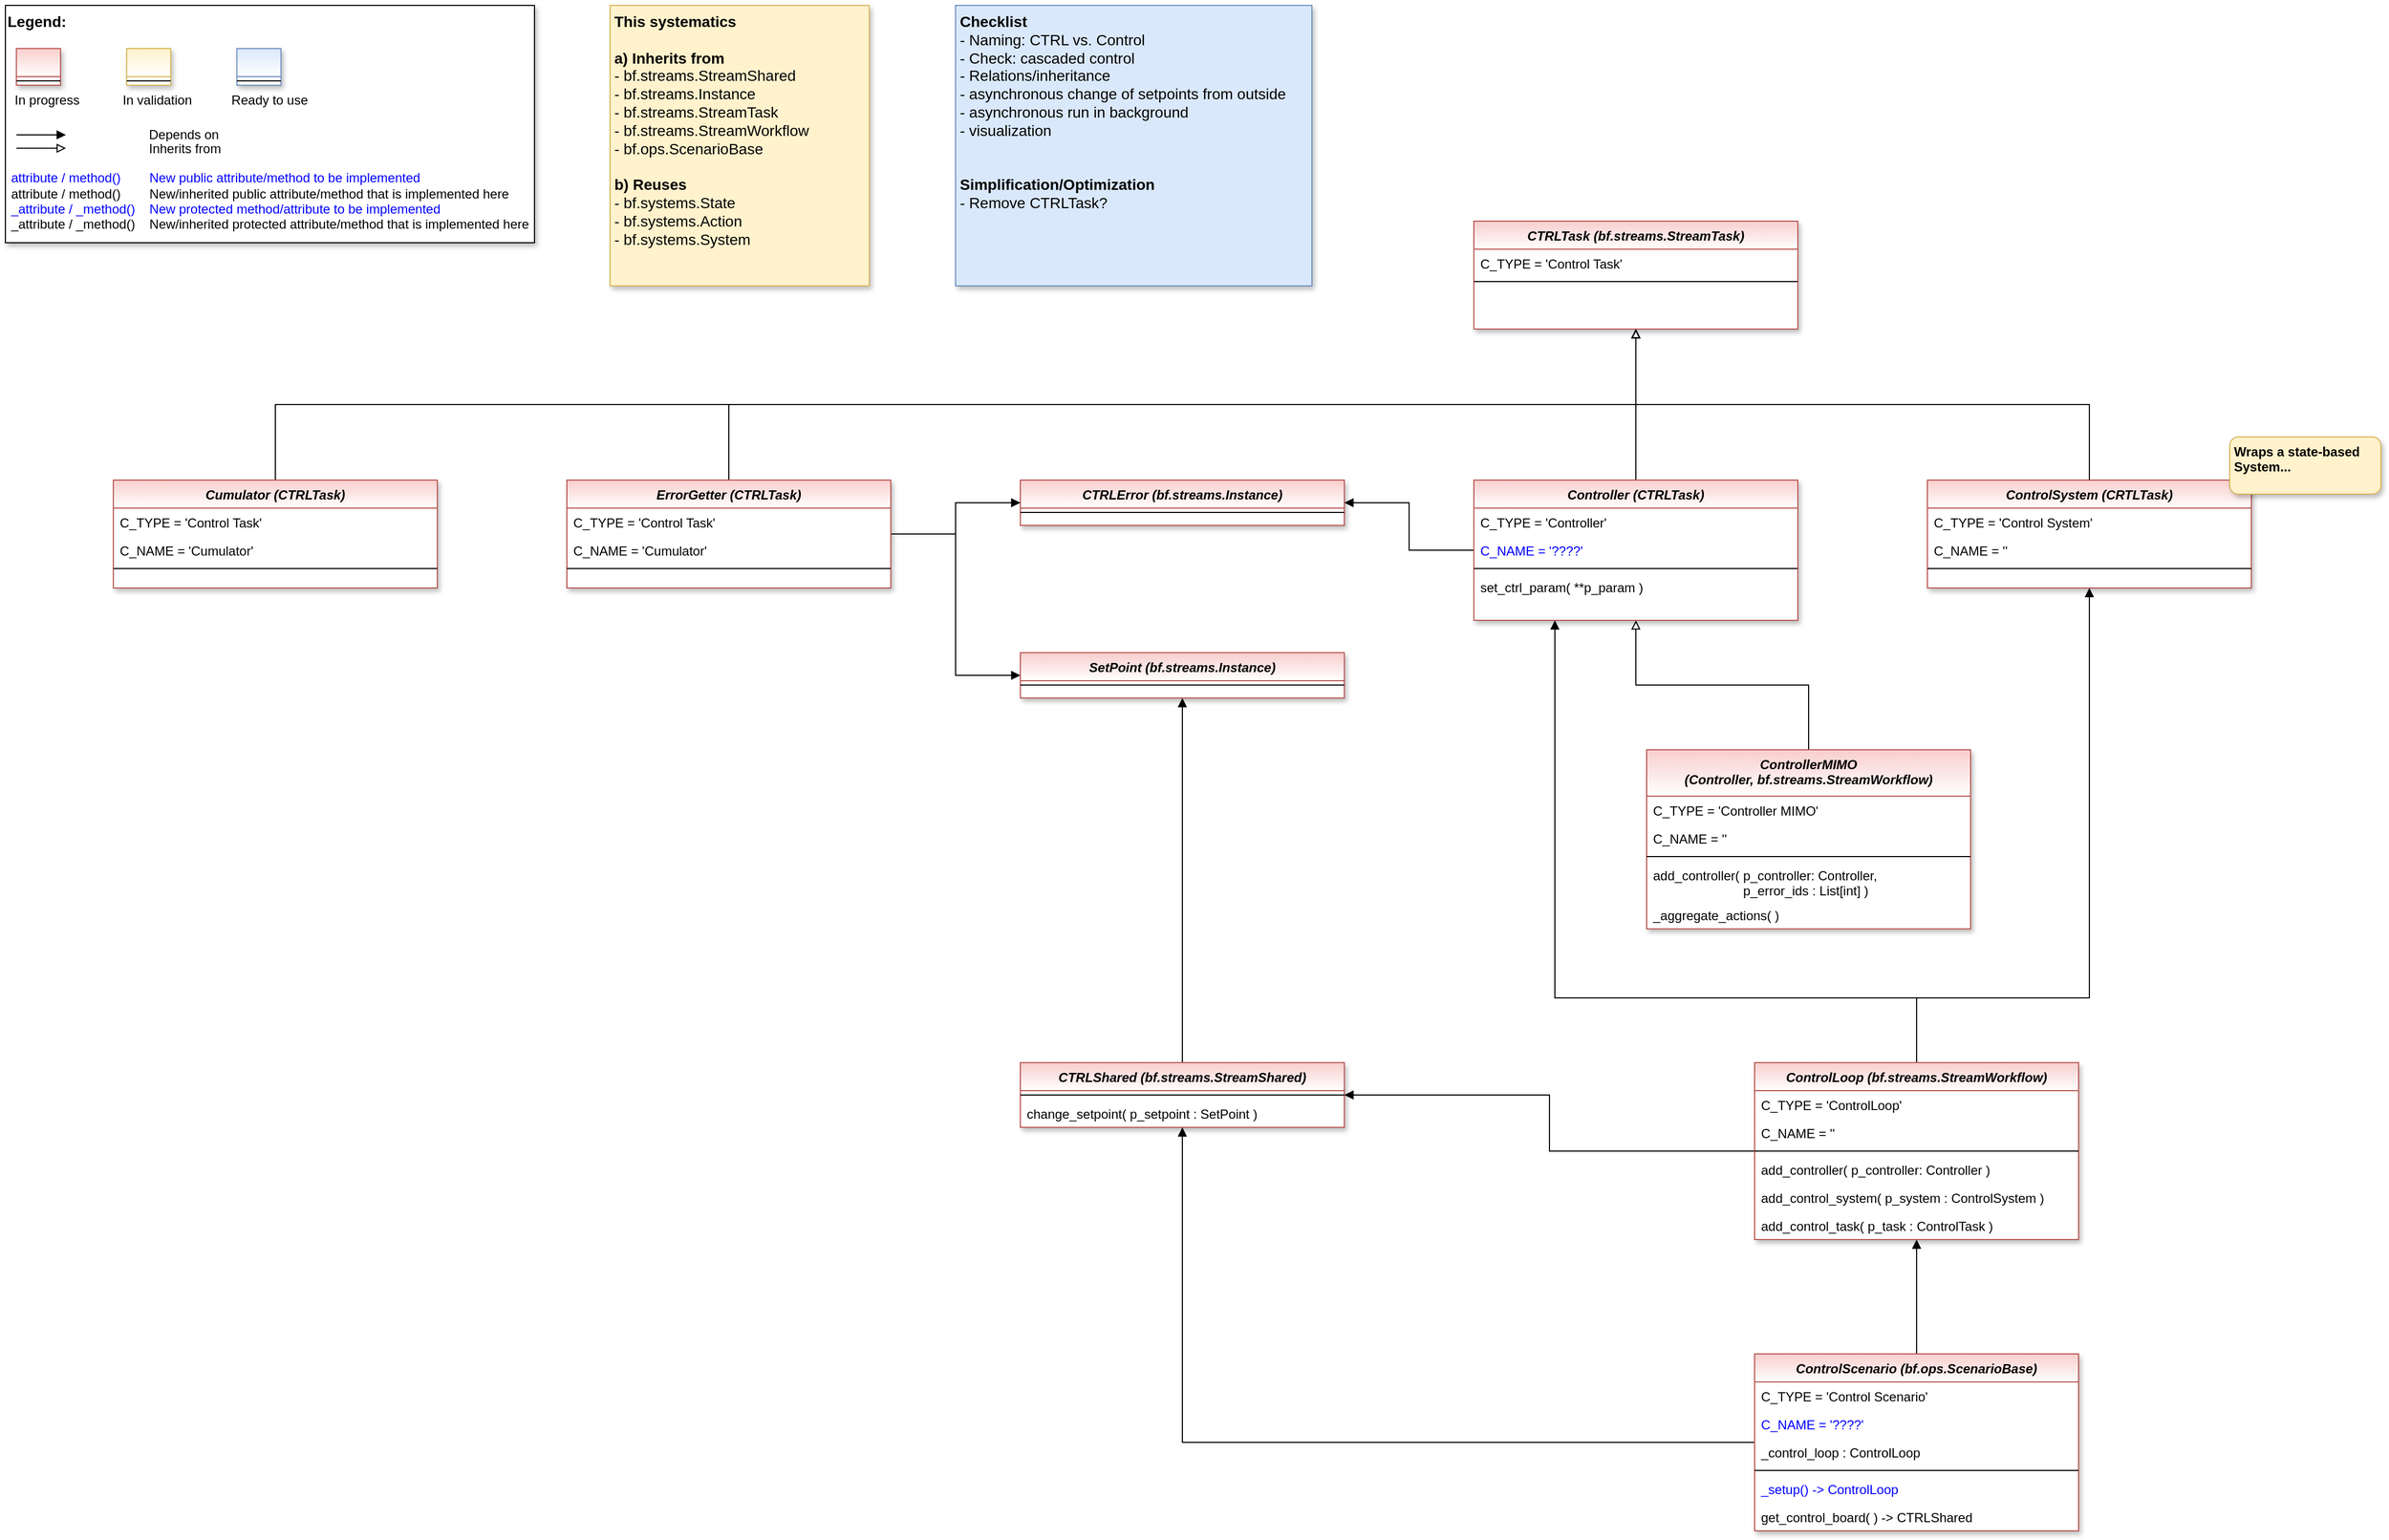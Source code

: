 <mxfile version="20.7.4" type="device"><diagram id="C5RBs43oDa-KdzZeNtuy" name="Page-1"><mxGraphModel dx="2894" dy="1236" grid="1" gridSize="10" guides="1" tooltips="1" connect="1" arrows="1" fold="1" page="1" pageScale="1" pageWidth="2336" pageHeight="1654" math="0" shadow="0"><root><mxCell id="WIyWlLk6GJQsqaUBKTNV-0"/><mxCell id="WIyWlLk6GJQsqaUBKTNV-1" parent="WIyWlLk6GJQsqaUBKTNV-0"/><mxCell id="fcJVb3HREh7NScvAmxeq-0" value="" style="group" parent="WIyWlLk6GJQsqaUBKTNV-1" vertex="1" connectable="0"><mxGeometry x="40" y="40" width="490" height="292" as="geometry"/></mxCell><mxCell id="fcJVb3HREh7NScvAmxeq-1" value="&lt;font color=&quot;#000000&quot; size=&quot;1&quot;&gt;&lt;b style=&quot;font-size: 14px&quot;&gt;Legend:&lt;br&gt;&lt;/b&gt;&lt;/font&gt;&lt;br&gt;&lt;br&gt;&lt;br&gt;&lt;font color=&quot;#0000ff&quot; style=&quot;font-size: 6px&quot;&gt;&lt;br&gt;&lt;/font&gt;&lt;span style=&quot;color: rgb(0 , 0 , 0)&quot;&gt;&lt;font style=&quot;font-size: 4px&quot;&gt;&amp;nbsp; &amp;nbsp;&lt;/font&gt;&amp;nbsp;In progress&amp;nbsp; &amp;nbsp; &amp;nbsp; &amp;nbsp; &amp;nbsp; &amp;nbsp; In validation&amp;nbsp; &amp;nbsp; &amp;nbsp; &amp;nbsp; &amp;nbsp; &amp;nbsp;Ready to use&lt;/span&gt;&lt;font color=&quot;#000000&quot;&gt;&amp;nbsp;&lt;br&gt;&lt;/font&gt;&lt;font color=&quot;#0000ff&quot;&gt;&lt;br&gt;&lt;br&gt;&lt;br&gt;&lt;br&gt;&amp;nbsp;attribute / method()&amp;nbsp; &amp;nbsp; &amp;nbsp; &amp;nbsp; New public attribute/method to be implemented&lt;/font&gt;&lt;br&gt;&lt;font color=&quot;#000000&quot;&gt;&amp;nbsp;&lt;/font&gt;&lt;font color=&quot;#000000&quot;&gt;attribute / method()&lt;span&gt; &lt;/span&gt;&amp;nbsp; &amp;nbsp; &amp;nbsp; &amp;nbsp;New/inherited public attribute/method that is implemented here&lt;br&gt;&lt;/font&gt;&lt;font color=&quot;#0000ff&quot;&gt;&amp;nbsp;_attribute /&amp;nbsp;&lt;/font&gt;&lt;font color=&quot;#0000ff&quot;&gt;_method()&amp;nbsp; &amp;nbsp; New protected method/attribute to be implemented&lt;/font&gt;&lt;br&gt;&lt;font color=&quot;#000000&quot;&gt;&amp;nbsp;_attribute / _method()&amp;nbsp; &amp;nbsp; New/inherited protected attribute/method that is implemented here&lt;br&gt;&lt;/font&gt;&lt;font color=&quot;#000000&quot;&gt;&lt;br&gt;&lt;br&gt;&lt;br&gt;&lt;br&gt;&lt;br&gt;&lt;/font&gt;" style="text;html=1;align=left;verticalAlign=top;whiteSpace=wrap;rounded=0;fontColor=#006600;strokeColor=#000000;shadow=1;fillColor=#ffffff;" parent="fcJVb3HREh7NScvAmxeq-0" vertex="1"><mxGeometry width="490.0" height="220" as="geometry"/></mxCell><mxCell id="fcJVb3HREh7NScvAmxeq-2" value="Depends on" style="endArrow=block;html=1;labelPosition=right;verticalLabelPosition=middle;align=left;verticalAlign=middle;endFill=1;fontSize=12;" parent="fcJVb3HREh7NScvAmxeq-0" edge="1"><mxGeometry x="-1623.125" y="-2180" width="51.042" height="50" as="geometry"><mxPoint x="10.208" y="120.003" as="sourcePoint"/><mxPoint x="55.991" y="120.003" as="targetPoint"/><mxPoint x="98" as="offset"/><Array as="points"><mxPoint x="30.625" y="120"/></Array></mxGeometry></mxCell><mxCell id="fcJVb3HREh7NScvAmxeq-3" value="Inherits from" style="endArrow=block;html=1;labelPosition=right;verticalLabelPosition=middle;align=left;verticalAlign=middle;endFill=0;fontSize=12;" parent="fcJVb3HREh7NScvAmxeq-0" edge="1"><mxGeometry x="-1623.125" y="-2180" width="51.042" height="50" as="geometry"><mxPoint x="10.208" y="132.385" as="sourcePoint"/><mxPoint x="55.991" y="132.385" as="targetPoint"/><mxPoint x="98" y="1" as="offset"/></mxGeometry></mxCell><mxCell id="fcJVb3HREh7NScvAmxeq-4" value="" style="swimlane;fontStyle=3;align=center;verticalAlign=top;childLayout=stackLayout;horizontal=1;startSize=26;horizontalStack=0;resizeParent=1;resizeLast=0;collapsible=1;marginBottom=0;rounded=0;shadow=1;strokeWidth=1;fillColor=#f8cecc;strokeColor=#b85450;gradientColor=#ffffff;swimlaneFillColor=#ffffff;" parent="fcJVb3HREh7NScvAmxeq-0" vertex="1"><mxGeometry x="10.208" y="40" width="40.833" height="34" as="geometry"><mxRectangle x="230" y="140" width="160" height="26" as="alternateBounds"/></mxGeometry></mxCell><mxCell id="fcJVb3HREh7NScvAmxeq-5" value="" style="line;html=1;strokeWidth=1;align=left;verticalAlign=middle;spacingTop=-1;spacingLeft=3;spacingRight=3;rotatable=0;labelPosition=right;points=[];portConstraint=eastwest;" parent="fcJVb3HREh7NScvAmxeq-4" vertex="1"><mxGeometry y="26" width="40.833" height="8" as="geometry"/></mxCell><mxCell id="fcJVb3HREh7NScvAmxeq-6" value="" style="swimlane;fontStyle=3;align=center;verticalAlign=top;childLayout=stackLayout;horizontal=1;startSize=26;horizontalStack=0;resizeParent=1;resizeLast=0;collapsible=1;marginBottom=0;rounded=0;shadow=1;strokeWidth=1;fillColor=#fff2cc;strokeColor=#d6b656;gradientColor=#ffffff;swimlaneFillColor=#ffffff;" parent="fcJVb3HREh7NScvAmxeq-0" vertex="1"><mxGeometry x="112.292" y="40" width="40.833" height="34" as="geometry"><mxRectangle x="230" y="140" width="160" height="26" as="alternateBounds"/></mxGeometry></mxCell><mxCell id="fcJVb3HREh7NScvAmxeq-7" value="" style="line;html=1;strokeWidth=1;align=left;verticalAlign=middle;spacingTop=-1;spacingLeft=3;spacingRight=3;rotatable=0;labelPosition=right;points=[];portConstraint=eastwest;" parent="fcJVb3HREh7NScvAmxeq-6" vertex="1"><mxGeometry y="26" width="40.833" height="8" as="geometry"/></mxCell><mxCell id="fcJVb3HREh7NScvAmxeq-8" value="" style="swimlane;fontStyle=3;align=center;verticalAlign=top;childLayout=stackLayout;horizontal=1;startSize=26;horizontalStack=0;resizeParent=1;resizeLast=0;collapsible=1;marginBottom=0;rounded=0;shadow=1;strokeWidth=1;fillColor=#dae8fc;strokeColor=#6c8ebf;gradientColor=#ffffff;swimlaneFillColor=#ffffff;" parent="fcJVb3HREh7NScvAmxeq-0" vertex="1"><mxGeometry x="214.375" y="40" width="40.833" height="34" as="geometry"><mxRectangle x="230" y="140" width="160" height="26" as="alternateBounds"/></mxGeometry></mxCell><mxCell id="fcJVb3HREh7NScvAmxeq-9" value="" style="line;html=1;strokeWidth=1;align=left;verticalAlign=middle;spacingTop=-1;spacingLeft=3;spacingRight=3;rotatable=0;labelPosition=right;points=[];portConstraint=eastwest;" parent="fcJVb3HREh7NScvAmxeq-8" vertex="1"><mxGeometry y="26" width="40.833" height="8" as="geometry"/></mxCell><mxCell id="fdyP1tWBDfPf_pqGQ-dC-86" value="CTRLError (bf.streams.Instance)" style="swimlane;fontStyle=3;align=center;verticalAlign=top;childLayout=stackLayout;horizontal=1;startSize=26;horizontalStack=0;resizeParent=1;resizeLast=0;collapsible=1;marginBottom=0;rounded=0;shadow=1;strokeWidth=1;fillColor=#f8cecc;strokeColor=#b85450;swimlaneFillColor=#ffffff;gradientColor=#FFFFFF;" parent="WIyWlLk6GJQsqaUBKTNV-1" vertex="1"><mxGeometry x="980" y="480" width="300" height="42" as="geometry"><mxRectangle x="230" y="140" width="160" height="26" as="alternateBounds"/></mxGeometry></mxCell><mxCell id="fdyP1tWBDfPf_pqGQ-dC-89" value="" style="line;html=1;strokeWidth=1;align=left;verticalAlign=middle;spacingTop=-1;spacingLeft=3;spacingRight=3;rotatable=0;labelPosition=right;points=[];portConstraint=eastwest;" parent="fdyP1tWBDfPf_pqGQ-dC-86" vertex="1"><mxGeometry y="26" width="300" height="8" as="geometry"/></mxCell><mxCell id="BeWae3hQQ1d45eF7kmdL-59" style="edgeStyle=orthogonalEdgeStyle;rounded=0;orthogonalLoop=1;jettySize=auto;html=1;fontSize=14;fontColor=#0000FF;endArrow=block;endFill=1;" parent="WIyWlLk6GJQsqaUBKTNV-1" source="gUQ-q-52XsLSWtc9X4ot-0" target="BeWae3hQQ1d45eF7kmdL-57" edge="1"><mxGeometry relative="1" as="geometry"/></mxCell><mxCell id="gUQ-q-52XsLSWtc9X4ot-0" value="CTRLShared (bf.streams.StreamShared)" style="swimlane;fontStyle=3;align=center;verticalAlign=top;childLayout=stackLayout;horizontal=1;startSize=26;horizontalStack=0;resizeParent=1;resizeLast=0;collapsible=1;marginBottom=0;rounded=0;shadow=1;strokeWidth=1;fillColor=#f8cecc;strokeColor=#b85450;swimlaneFillColor=#ffffff;gradientColor=#FFFFFF;" parent="WIyWlLk6GJQsqaUBKTNV-1" vertex="1"><mxGeometry x="980" y="1020" width="300" height="60" as="geometry"><mxRectangle x="230" y="140" width="160" height="26" as="alternateBounds"/></mxGeometry></mxCell><mxCell id="gUQ-q-52XsLSWtc9X4ot-1" value="" style="line;html=1;strokeWidth=1;align=left;verticalAlign=middle;spacingTop=-1;spacingLeft=3;spacingRight=3;rotatable=0;labelPosition=right;points=[];portConstraint=eastwest;" parent="gUQ-q-52XsLSWtc9X4ot-0" vertex="1"><mxGeometry y="26" width="300" height="8" as="geometry"/></mxCell><mxCell id="BeWae3hQQ1d45eF7kmdL-56" value="change_setpoint( p_setpoint : SetPoint )" style="text;align=left;verticalAlign=top;spacingLeft=4;spacingRight=4;overflow=hidden;rotatable=0;points=[[0,0.5],[1,0.5]];portConstraint=eastwest;fontColor=default;" parent="gUQ-q-52XsLSWtc9X4ot-0" vertex="1"><mxGeometry y="34" width="300" height="26" as="geometry"/></mxCell><mxCell id="BeWae3hQQ1d45eF7kmdL-17" style="edgeStyle=orthogonalEdgeStyle;rounded=0;orthogonalLoop=1;jettySize=auto;html=1;endArrow=block;endFill=1;" parent="WIyWlLk6GJQsqaUBKTNV-1" source="BeWae3hQQ1d45eF7kmdL-41" target="fdyP1tWBDfPf_pqGQ-dC-86" edge="1"><mxGeometry relative="1" as="geometry"/></mxCell><mxCell id="BeWae3hQQ1d45eF7kmdL-62" style="edgeStyle=orthogonalEdgeStyle;rounded=0;orthogonalLoop=1;jettySize=auto;html=1;fontSize=14;fontColor=#0000FF;endArrow=block;endFill=0;exitX=0.5;exitY=0;exitDx=0;exitDy=0;" parent="WIyWlLk6GJQsqaUBKTNV-1" source="BeWae3hQQ1d45eF7kmdL-7" target="BeWae3hQQ1d45eF7kmdL-41" edge="1"><mxGeometry relative="1" as="geometry"><Array as="points"><mxPoint x="1710" y="670"/><mxPoint x="1550" y="670"/></Array></mxGeometry></mxCell><mxCell id="BeWae3hQQ1d45eF7kmdL-7" value="ControllerMIMO &#10;(Controller, bf.streams.StreamWorkflow)" style="swimlane;fontStyle=3;align=center;verticalAlign=top;childLayout=stackLayout;horizontal=1;startSize=43;horizontalStack=0;resizeParent=1;resizeLast=0;collapsible=1;marginBottom=0;rounded=0;shadow=1;strokeWidth=1;fillColor=#f8cecc;strokeColor=#b85450;swimlaneFillColor=#ffffff;gradientColor=#FFFFFF;" parent="WIyWlLk6GJQsqaUBKTNV-1" vertex="1"><mxGeometry x="1560" y="730" width="300" height="166" as="geometry"><mxRectangle x="230" y="140" width="160" height="26" as="alternateBounds"/></mxGeometry></mxCell><mxCell id="BeWae3hQQ1d45eF7kmdL-16" value="C_TYPE = 'Controller MIMO'" style="text;align=left;verticalAlign=top;spacingLeft=4;spacingRight=4;overflow=hidden;rotatable=0;points=[[0,0.5],[1,0.5]];portConstraint=eastwest;fontColor=default;" parent="BeWae3hQQ1d45eF7kmdL-7" vertex="1"><mxGeometry y="43" width="300" height="26" as="geometry"/></mxCell><mxCell id="BeWae3hQQ1d45eF7kmdL-20" value="C_NAME = ''" style="text;align=left;verticalAlign=top;spacingLeft=4;spacingRight=4;overflow=hidden;rotatable=0;points=[[0,0.5],[1,0.5]];portConstraint=eastwest;fontColor=default;" parent="BeWae3hQQ1d45eF7kmdL-7" vertex="1"><mxGeometry y="69" width="300" height="26" as="geometry"/></mxCell><mxCell id="BeWae3hQQ1d45eF7kmdL-9" value="" style="line;html=1;strokeWidth=1;align=left;verticalAlign=middle;spacingTop=-1;spacingLeft=3;spacingRight=3;rotatable=0;labelPosition=right;points=[];portConstraint=eastwest;" parent="BeWae3hQQ1d45eF7kmdL-7" vertex="1"><mxGeometry y="95" width="300" height="8" as="geometry"/></mxCell><mxCell id="BeWae3hQQ1d45eF7kmdL-40" value="add_controller( p_controller: Controller, &#10;                         p_error_ids : List[int] )" style="text;align=left;verticalAlign=top;spacingLeft=4;spacingRight=4;overflow=hidden;rotatable=0;points=[[0,0.5],[1,0.5]];portConstraint=eastwest;fontColor=default;" parent="BeWae3hQQ1d45eF7kmdL-7" vertex="1"><mxGeometry y="103" width="300" height="37" as="geometry"/></mxCell><mxCell id="BeWae3hQQ1d45eF7kmdL-55" value="_aggregate_actions( )" style="text;align=left;verticalAlign=top;spacingLeft=4;spacingRight=4;overflow=hidden;rotatable=0;points=[[0,0.5],[1,0.5]];portConstraint=eastwest;fontColor=default;" parent="BeWae3hQQ1d45eF7kmdL-7" vertex="1"><mxGeometry y="140" width="300" height="26" as="geometry"/></mxCell><mxCell id="BeWae3hQQ1d45eF7kmdL-53" style="edgeStyle=orthogonalEdgeStyle;rounded=0;orthogonalLoop=1;jettySize=auto;html=1;fontSize=14;fontColor=#0000FF;endArrow=block;endFill=1;" parent="WIyWlLk6GJQsqaUBKTNV-1" source="BeWae3hQQ1d45eF7kmdL-25" target="BeWae3hQQ1d45eF7kmdL-46" edge="1"><mxGeometry relative="1" as="geometry"/></mxCell><mxCell id="BeWae3hQQ1d45eF7kmdL-85" style="edgeStyle=orthogonalEdgeStyle;rounded=0;orthogonalLoop=1;jettySize=auto;html=1;fontSize=14;fontColor=#0000FF;endArrow=block;endFill=1;" parent="WIyWlLk6GJQsqaUBKTNV-1" source="BeWae3hQQ1d45eF7kmdL-25" target="gUQ-q-52XsLSWtc9X4ot-0" edge="1"><mxGeometry relative="1" as="geometry"/></mxCell><mxCell id="BeWae3hQQ1d45eF7kmdL-25" value="ControlScenario (bf.ops.ScenarioBase)" style="swimlane;fontStyle=3;align=center;verticalAlign=top;childLayout=stackLayout;horizontal=1;startSize=26;horizontalStack=0;resizeParent=1;resizeLast=0;collapsible=1;marginBottom=0;rounded=0;shadow=1;strokeWidth=1;fillColor=#f8cecc;strokeColor=#b85450;swimlaneFillColor=#ffffff;gradientColor=#FFFFFF;" parent="WIyWlLk6GJQsqaUBKTNV-1" vertex="1"><mxGeometry x="1660" y="1290" width="300" height="164" as="geometry"><mxRectangle x="230" y="140" width="160" height="26" as="alternateBounds"/></mxGeometry></mxCell><mxCell id="BeWae3hQQ1d45eF7kmdL-26" value="C_TYPE = 'Control Scenario'" style="text;align=left;verticalAlign=top;spacingLeft=4;spacingRight=4;overflow=hidden;rotatable=0;points=[[0,0.5],[1,0.5]];portConstraint=eastwest;fontColor=default;" parent="BeWae3hQQ1d45eF7kmdL-25" vertex="1"><mxGeometry y="26" width="300" height="26" as="geometry"/></mxCell><mxCell id="BeWae3hQQ1d45eF7kmdL-29" value="C_NAME = '????'" style="text;align=left;verticalAlign=top;spacingLeft=4;spacingRight=4;overflow=hidden;rotatable=0;points=[[0,0.5],[1,0.5]];portConstraint=eastwest;fontColor=#0000FF;fillColor=none;" parent="BeWae3hQQ1d45eF7kmdL-25" vertex="1"><mxGeometry y="52" width="300" height="26" as="geometry"/></mxCell><mxCell id="BeWae3hQQ1d45eF7kmdL-73" value="_control_loop : ControlLoop" style="text;align=left;verticalAlign=top;spacingLeft=4;spacingRight=4;overflow=hidden;rotatable=0;points=[[0,0.5],[1,0.5]];portConstraint=eastwest;fontColor=default;" parent="BeWae3hQQ1d45eF7kmdL-25" vertex="1"><mxGeometry y="78" width="300" height="26" as="geometry"/></mxCell><mxCell id="BeWae3hQQ1d45eF7kmdL-28" value="" style="line;html=1;strokeWidth=1;align=left;verticalAlign=middle;spacingTop=-1;spacingLeft=3;spacingRight=3;rotatable=0;labelPosition=right;points=[];portConstraint=eastwest;" parent="BeWae3hQQ1d45eF7kmdL-25" vertex="1"><mxGeometry y="104" width="300" height="8" as="geometry"/></mxCell><mxCell id="BeWae3hQQ1d45eF7kmdL-72" value="_setup() -&gt; ControlLoop" style="text;align=left;verticalAlign=top;spacingLeft=4;spacingRight=4;overflow=hidden;rotatable=0;points=[[0,0.5],[1,0.5]];portConstraint=eastwest;fontColor=#0000FF;" parent="BeWae3hQQ1d45eF7kmdL-25" vertex="1"><mxGeometry y="112" width="300" height="26" as="geometry"/></mxCell><mxCell id="BeWae3hQQ1d45eF7kmdL-60" value="get_control_board( ) -&gt; CTRLShared" style="text;align=left;verticalAlign=top;spacingLeft=4;spacingRight=4;overflow=hidden;rotatable=0;points=[[0,0.5],[1,0.5]];portConstraint=eastwest;fontColor=default;" parent="BeWae3hQQ1d45eF7kmdL-25" vertex="1"><mxGeometry y="138" width="300" height="26" as="geometry"/></mxCell><mxCell id="BeWae3hQQ1d45eF7kmdL-30" value="" style="group" parent="WIyWlLk6GJQsqaUBKTNV-1" vertex="1" connectable="0"><mxGeometry x="1820" y="440" width="420" height="140" as="geometry"/></mxCell><mxCell id="BeWae3hQQ1d45eF7kmdL-21" value="ControlSystem (CRTLTask)" style="swimlane;fontStyle=3;align=center;verticalAlign=top;childLayout=stackLayout;horizontal=1;startSize=26;horizontalStack=0;resizeParent=1;resizeLast=0;collapsible=1;marginBottom=0;rounded=0;shadow=1;strokeWidth=1;fillColor=#f8cecc;strokeColor=#b85450;swimlaneFillColor=#ffffff;gradientColor=#FFFFFF;" parent="BeWae3hQQ1d45eF7kmdL-30" vertex="1"><mxGeometry y="40" width="300" height="100" as="geometry"><mxRectangle x="230" y="140" width="160" height="26" as="alternateBounds"/></mxGeometry></mxCell><mxCell id="BeWae3hQQ1d45eF7kmdL-22" value="C_TYPE = 'Control System'" style="text;align=left;verticalAlign=top;spacingLeft=4;spacingRight=4;overflow=hidden;rotatable=0;points=[[0,0.5],[1,0.5]];portConstraint=eastwest;fontColor=default;" parent="BeWae3hQQ1d45eF7kmdL-21" vertex="1"><mxGeometry y="26" width="300" height="26" as="geometry"/></mxCell><mxCell id="BeWae3hQQ1d45eF7kmdL-23" value="C_NAME = ''" style="text;align=left;verticalAlign=top;spacingLeft=4;spacingRight=4;overflow=hidden;rotatable=0;points=[[0,0.5],[1,0.5]];portConstraint=eastwest;fontColor=default;" parent="BeWae3hQQ1d45eF7kmdL-21" vertex="1"><mxGeometry y="52" width="300" height="26" as="geometry"/></mxCell><mxCell id="BeWae3hQQ1d45eF7kmdL-24" value="" style="line;html=1;strokeWidth=1;align=left;verticalAlign=middle;spacingTop=-1;spacingLeft=3;spacingRight=3;rotatable=0;labelPosition=right;points=[];portConstraint=eastwest;" parent="BeWae3hQQ1d45eF7kmdL-21" vertex="1"><mxGeometry y="78" width="300" height="8" as="geometry"/></mxCell><mxCell id="Ajybz86HG5WaPH0bxO3k-5" value="&lt;b style=&quot;border-color: var(--border-color);&quot;&gt;Wraps a state-based System...&lt;/b&gt;" style="rounded=1;whiteSpace=wrap;html=1;align=left;spacingLeft=2;verticalAlign=top;fillColor=#fff2cc;strokeColor=#d6b656;gradientColor=none;shadow=1;" parent="BeWae3hQQ1d45eF7kmdL-30" vertex="1"><mxGeometry x="280" width="140" height="53" as="geometry"/></mxCell><mxCell id="BeWae3hQQ1d45eF7kmdL-78" style="edgeStyle=orthogonalEdgeStyle;rounded=0;orthogonalLoop=1;jettySize=auto;html=1;fontSize=14;fontColor=#0000FF;endArrow=block;endFill=0;" parent="WIyWlLk6GJQsqaUBKTNV-1" source="BeWae3hQQ1d45eF7kmdL-31" target="BeWae3hQQ1d45eF7kmdL-63" edge="1"><mxGeometry relative="1" as="geometry"><Array as="points"><mxPoint x="290" y="410"/><mxPoint x="1550" y="410"/></Array></mxGeometry></mxCell><mxCell id="BeWae3hQQ1d45eF7kmdL-31" value="Cumulator (CTRLTask)" style="swimlane;fontStyle=3;align=center;verticalAlign=top;childLayout=stackLayout;horizontal=1;startSize=26;horizontalStack=0;resizeParent=1;resizeLast=0;collapsible=1;marginBottom=0;rounded=0;shadow=1;strokeWidth=1;fillColor=#f8cecc;strokeColor=#b85450;swimlaneFillColor=#ffffff;gradientColor=#FFFFFF;" parent="WIyWlLk6GJQsqaUBKTNV-1" vertex="1"><mxGeometry x="140" y="480" width="300" height="100" as="geometry"><mxRectangle x="230" y="140" width="160" height="26" as="alternateBounds"/></mxGeometry></mxCell><mxCell id="BeWae3hQQ1d45eF7kmdL-32" value="C_TYPE = 'Control Task'" style="text;align=left;verticalAlign=top;spacingLeft=4;spacingRight=4;overflow=hidden;rotatable=0;points=[[0,0.5],[1,0.5]];portConstraint=eastwest;fontColor=default;" parent="BeWae3hQQ1d45eF7kmdL-31" vertex="1"><mxGeometry y="26" width="300" height="26" as="geometry"/></mxCell><mxCell id="BeWae3hQQ1d45eF7kmdL-33" value="C_NAME = 'Cumulator'" style="text;align=left;verticalAlign=top;spacingLeft=4;spacingRight=4;overflow=hidden;rotatable=0;points=[[0,0.5],[1,0.5]];portConstraint=eastwest;fontColor=default;" parent="BeWae3hQQ1d45eF7kmdL-31" vertex="1"><mxGeometry y="52" width="300" height="26" as="geometry"/></mxCell><mxCell id="BeWae3hQQ1d45eF7kmdL-34" value="" style="line;html=1;strokeWidth=1;align=left;verticalAlign=middle;spacingTop=-1;spacingLeft=3;spacingRight=3;rotatable=0;labelPosition=right;points=[];portConstraint=eastwest;" parent="BeWae3hQQ1d45eF7kmdL-31" vertex="1"><mxGeometry y="78" width="300" height="8" as="geometry"/></mxCell><mxCell id="BeWae3hQQ1d45eF7kmdL-77" style="edgeStyle=orthogonalEdgeStyle;rounded=0;orthogonalLoop=1;jettySize=auto;html=1;fontSize=14;fontColor=#0000FF;endArrow=block;endFill=0;" parent="WIyWlLk6GJQsqaUBKTNV-1" source="BeWae3hQQ1d45eF7kmdL-35" target="BeWae3hQQ1d45eF7kmdL-63" edge="1"><mxGeometry relative="1" as="geometry"><Array as="points"><mxPoint x="710" y="410"/><mxPoint x="1550" y="410"/></Array></mxGeometry></mxCell><mxCell id="BeWae3hQQ1d45eF7kmdL-80" style="edgeStyle=orthogonalEdgeStyle;rounded=0;orthogonalLoop=1;jettySize=auto;html=1;fontSize=14;fontColor=#0000FF;endArrow=block;endFill=1;" parent="WIyWlLk6GJQsqaUBKTNV-1" source="BeWae3hQQ1d45eF7kmdL-35" target="fdyP1tWBDfPf_pqGQ-dC-86" edge="1"><mxGeometry relative="1" as="geometry"/></mxCell><mxCell id="BeWae3hQQ1d45eF7kmdL-81" style="edgeStyle=orthogonalEdgeStyle;rounded=0;orthogonalLoop=1;jettySize=auto;html=1;fontSize=14;fontColor=#0000FF;endArrow=block;endFill=1;" parent="WIyWlLk6GJQsqaUBKTNV-1" source="BeWae3hQQ1d45eF7kmdL-35" target="BeWae3hQQ1d45eF7kmdL-57" edge="1"><mxGeometry relative="1" as="geometry"><Array as="points"><mxPoint x="920" y="530"/><mxPoint x="920" y="661"/></Array></mxGeometry></mxCell><mxCell id="BeWae3hQQ1d45eF7kmdL-35" value="ErrorGetter (CTRLTask)" style="swimlane;fontStyle=3;align=center;verticalAlign=top;childLayout=stackLayout;horizontal=1;startSize=26;horizontalStack=0;resizeParent=1;resizeLast=0;collapsible=1;marginBottom=0;rounded=0;shadow=1;strokeWidth=1;fillColor=#f8cecc;strokeColor=#b85450;swimlaneFillColor=#ffffff;gradientColor=#FFFFFF;" parent="WIyWlLk6GJQsqaUBKTNV-1" vertex="1"><mxGeometry x="560" y="480" width="300" height="100" as="geometry"><mxRectangle x="230" y="140" width="160" height="26" as="alternateBounds"/></mxGeometry></mxCell><mxCell id="BeWae3hQQ1d45eF7kmdL-36" value="C_TYPE = 'Control Task'" style="text;align=left;verticalAlign=top;spacingLeft=4;spacingRight=4;overflow=hidden;rotatable=0;points=[[0,0.5],[1,0.5]];portConstraint=eastwest;fontColor=default;" parent="BeWae3hQQ1d45eF7kmdL-35" vertex="1"><mxGeometry y="26" width="300" height="26" as="geometry"/></mxCell><mxCell id="BeWae3hQQ1d45eF7kmdL-37" value="C_NAME = 'Cumulator'" style="text;align=left;verticalAlign=top;spacingLeft=4;spacingRight=4;overflow=hidden;rotatable=0;points=[[0,0.5],[1,0.5]];portConstraint=eastwest;fontColor=default;" parent="BeWae3hQQ1d45eF7kmdL-35" vertex="1"><mxGeometry y="52" width="300" height="26" as="geometry"/></mxCell><mxCell id="BeWae3hQQ1d45eF7kmdL-38" value="" style="line;html=1;strokeWidth=1;align=left;verticalAlign=middle;spacingTop=-1;spacingLeft=3;spacingRight=3;rotatable=0;labelPosition=right;points=[];portConstraint=eastwest;" parent="BeWae3hQQ1d45eF7kmdL-35" vertex="1"><mxGeometry y="78" width="300" height="8" as="geometry"/></mxCell><mxCell id="BeWae3hQQ1d45eF7kmdL-39" value="&lt;span style=&quot;border-color: var(--border-color); font-size: 14px;&quot;&gt;&lt;b style=&quot;font-size: 14px;&quot;&gt;This systematics&amp;nbsp;&lt;/b&gt;&lt;br style=&quot;font-size: 14px;&quot;&gt;&lt;br style=&quot;font-size: 14px;&quot;&gt;&lt;b style=&quot;font-size: 14px;&quot;&gt;a) Inherits from&lt;br style=&quot;font-size: 14px;&quot;&gt;&lt;/b&gt;- bf.streams.StreamShared&lt;br style=&quot;font-size: 14px;&quot;&gt;- bf.streams.Instance&lt;br style=&quot;font-size: 14px;&quot;&gt;- bf.streams.StreamTask&lt;br style=&quot;font-size: 14px;&quot;&gt;- bf.streams.StreamWorkflow&lt;br style=&quot;font-size: 14px;&quot;&gt;- bf.ops.ScenarioBase&lt;br&gt;&lt;br style=&quot;font-size: 14px;&quot;&gt;&lt;b style=&quot;font-size: 14px;&quot;&gt;b) Reuses&lt;/b&gt;&lt;br style=&quot;font-size: 14px;&quot;&gt;- bf.systems.State&lt;br style=&quot;font-size: 14px;&quot;&gt;- bf.systems.Action&lt;br style=&quot;font-size: 14px;&quot;&gt;- bf.systems.System&lt;br style=&quot;font-size: 14px;&quot;&gt;&lt;/span&gt;" style="rounded=0;whiteSpace=wrap;html=1;align=left;spacingLeft=2;verticalAlign=top;fillColor=#fff2cc;strokeColor=#d6b656;gradientColor=none;shadow=1;fontSize=14;" parent="WIyWlLk6GJQsqaUBKTNV-1" vertex="1"><mxGeometry x="600" y="40" width="240" height="260" as="geometry"/></mxCell><mxCell id="BeWae3hQQ1d45eF7kmdL-79" style="edgeStyle=orthogonalEdgeStyle;rounded=0;orthogonalLoop=1;jettySize=auto;html=1;fontSize=14;fontColor=#0000FF;endArrow=block;endFill=0;" parent="WIyWlLk6GJQsqaUBKTNV-1" source="BeWae3hQQ1d45eF7kmdL-41" target="BeWae3hQQ1d45eF7kmdL-63" edge="1"><mxGeometry relative="1" as="geometry"/></mxCell><mxCell id="BeWae3hQQ1d45eF7kmdL-41" value="Controller (CTRLTask)" style="swimlane;fontStyle=3;align=center;verticalAlign=top;childLayout=stackLayout;horizontal=1;startSize=26;horizontalStack=0;resizeParent=1;resizeLast=0;collapsible=1;marginBottom=0;rounded=0;shadow=1;strokeWidth=1;fillColor=#f8cecc;strokeColor=#b85450;swimlaneFillColor=#ffffff;gradientColor=#FFFFFF;" parent="WIyWlLk6GJQsqaUBKTNV-1" vertex="1"><mxGeometry x="1400" y="480" width="300" height="130" as="geometry"><mxRectangle x="230" y="140" width="160" height="26" as="alternateBounds"/></mxGeometry></mxCell><mxCell id="BeWae3hQQ1d45eF7kmdL-42" value="C_TYPE = 'Controller'" style="text;align=left;verticalAlign=top;spacingLeft=4;spacingRight=4;overflow=hidden;rotatable=0;points=[[0,0.5],[1,0.5]];portConstraint=eastwest;fontColor=default;" parent="BeWae3hQQ1d45eF7kmdL-41" vertex="1"><mxGeometry y="26" width="300" height="26" as="geometry"/></mxCell><mxCell id="BeWae3hQQ1d45eF7kmdL-43" value="C_NAME = '????'" style="text;align=left;verticalAlign=top;spacingLeft=4;spacingRight=4;overflow=hidden;rotatable=0;points=[[0,0.5],[1,0.5]];portConstraint=eastwest;fontColor=#0000FF;fillColor=none;" parent="BeWae3hQQ1d45eF7kmdL-41" vertex="1"><mxGeometry y="52" width="300" height="26" as="geometry"/></mxCell><mxCell id="BeWae3hQQ1d45eF7kmdL-44" value="" style="line;html=1;strokeWidth=1;align=left;verticalAlign=middle;spacingTop=-1;spacingLeft=3;spacingRight=3;rotatable=0;labelPosition=right;points=[];portConstraint=eastwest;" parent="BeWae3hQQ1d45eF7kmdL-41" vertex="1"><mxGeometry y="78" width="300" height="8" as="geometry"/></mxCell><mxCell id="BeWae3hQQ1d45eF7kmdL-52" value="set_ctrl_param( **p_param )" style="text;align=left;verticalAlign=top;spacingLeft=4;spacingRight=4;overflow=hidden;rotatable=0;points=[[0,0.5],[1,0.5]];portConstraint=eastwest;fontColor=default;" parent="BeWae3hQQ1d45eF7kmdL-41" vertex="1"><mxGeometry y="86" width="300" height="26" as="geometry"/></mxCell><mxCell id="BeWae3hQQ1d45eF7kmdL-54" style="edgeStyle=orthogonalEdgeStyle;rounded=0;orthogonalLoop=1;jettySize=auto;html=1;fontSize=14;fontColor=#0000FF;endArrow=block;endFill=1;" parent="WIyWlLk6GJQsqaUBKTNV-1" source="BeWae3hQQ1d45eF7kmdL-46" target="gUQ-q-52XsLSWtc9X4ot-0" edge="1"><mxGeometry relative="1" as="geometry"/></mxCell><mxCell id="BeWae3hQQ1d45eF7kmdL-83" style="edgeStyle=orthogonalEdgeStyle;rounded=0;orthogonalLoop=1;jettySize=auto;html=1;fontSize=14;fontColor=#0000FF;endArrow=block;endFill=1;entryX=0.25;entryY=1;entryDx=0;entryDy=0;exitX=0.5;exitY=0;exitDx=0;exitDy=0;" parent="WIyWlLk6GJQsqaUBKTNV-1" source="BeWae3hQQ1d45eF7kmdL-46" target="BeWae3hQQ1d45eF7kmdL-41" edge="1"><mxGeometry relative="1" as="geometry"><mxPoint x="1440" y="640" as="targetPoint"/><Array as="points"><mxPoint x="1810" y="960"/><mxPoint x="1475" y="960"/></Array></mxGeometry></mxCell><mxCell id="BeWae3hQQ1d45eF7kmdL-86" style="edgeStyle=orthogonalEdgeStyle;rounded=0;orthogonalLoop=1;jettySize=auto;html=1;fontSize=14;fontColor=#0000FF;endArrow=block;endFill=1;" parent="WIyWlLk6GJQsqaUBKTNV-1" source="BeWae3hQQ1d45eF7kmdL-46" target="BeWae3hQQ1d45eF7kmdL-21" edge="1"><mxGeometry relative="1" as="geometry"><Array as="points"><mxPoint x="1810" y="960"/><mxPoint x="1970" y="960"/></Array></mxGeometry></mxCell><mxCell id="BeWae3hQQ1d45eF7kmdL-46" value="ControlLoop (bf.streams.StreamWorkflow)" style="swimlane;fontStyle=3;align=center;verticalAlign=top;childLayout=stackLayout;horizontal=1;startSize=26;horizontalStack=0;resizeParent=1;resizeLast=0;collapsible=1;marginBottom=0;rounded=0;shadow=1;strokeWidth=1;fillColor=#f8cecc;strokeColor=#b85450;swimlaneFillColor=#ffffff;gradientColor=#FFFFFF;" parent="WIyWlLk6GJQsqaUBKTNV-1" vertex="1"><mxGeometry x="1660" y="1020" width="300" height="164" as="geometry"><mxRectangle x="230" y="140" width="160" height="26" as="alternateBounds"/></mxGeometry></mxCell><mxCell id="BeWae3hQQ1d45eF7kmdL-47" value="C_TYPE = 'ControlLoop'" style="text;align=left;verticalAlign=top;spacingLeft=4;spacingRight=4;overflow=hidden;rotatable=0;points=[[0,0.5],[1,0.5]];portConstraint=eastwest;fontColor=default;" parent="BeWae3hQQ1d45eF7kmdL-46" vertex="1"><mxGeometry y="26" width="300" height="26" as="geometry"/></mxCell><mxCell id="BeWae3hQQ1d45eF7kmdL-51" value="C_NAME = ''" style="text;align=left;verticalAlign=top;spacingLeft=4;spacingRight=4;overflow=hidden;rotatable=0;points=[[0,0.5],[1,0.5]];portConstraint=eastwest;fontColor=default;" parent="BeWae3hQQ1d45eF7kmdL-46" vertex="1"><mxGeometry y="52" width="300" height="26" as="geometry"/></mxCell><mxCell id="BeWae3hQQ1d45eF7kmdL-49" value="" style="line;html=1;strokeWidth=1;align=left;verticalAlign=middle;spacingTop=-1;spacingLeft=3;spacingRight=3;rotatable=0;labelPosition=right;points=[];portConstraint=eastwest;" parent="BeWae3hQQ1d45eF7kmdL-46" vertex="1"><mxGeometry y="78" width="300" height="8" as="geometry"/></mxCell><mxCell id="BeWae3hQQ1d45eF7kmdL-71" value="add_controller( p_controller: Controller )" style="text;align=left;verticalAlign=top;spacingLeft=4;spacingRight=4;overflow=hidden;rotatable=0;points=[[0,0.5],[1,0.5]];portConstraint=eastwest;fontColor=default;" parent="BeWae3hQQ1d45eF7kmdL-46" vertex="1"><mxGeometry y="86" width="300" height="26" as="geometry"/></mxCell><mxCell id="BeWae3hQQ1d45eF7kmdL-74" value="add_control_system( p_system : ControlSystem )" style="text;align=left;verticalAlign=top;spacingLeft=4;spacingRight=4;overflow=hidden;rotatable=0;points=[[0,0.5],[1,0.5]];portConstraint=eastwest;fontColor=default;" parent="BeWae3hQQ1d45eF7kmdL-46" vertex="1"><mxGeometry y="112" width="300" height="26" as="geometry"/></mxCell><mxCell id="BeWae3hQQ1d45eF7kmdL-75" value="add_control_task( p_task : ControlTask )" style="text;align=left;verticalAlign=top;spacingLeft=4;spacingRight=4;overflow=hidden;rotatable=0;points=[[0,0.5],[1,0.5]];portConstraint=eastwest;fontColor=default;" parent="BeWae3hQQ1d45eF7kmdL-46" vertex="1"><mxGeometry y="138" width="300" height="26" as="geometry"/></mxCell><mxCell id="BeWae3hQQ1d45eF7kmdL-57" value="SetPoint (bf.streams.Instance)" style="swimlane;fontStyle=3;align=center;verticalAlign=top;childLayout=stackLayout;horizontal=1;startSize=26;horizontalStack=0;resizeParent=1;resizeLast=0;collapsible=1;marginBottom=0;rounded=0;shadow=1;strokeWidth=1;fillColor=#f8cecc;strokeColor=#b85450;swimlaneFillColor=#ffffff;gradientColor=#FFFFFF;" parent="WIyWlLk6GJQsqaUBKTNV-1" vertex="1"><mxGeometry x="980" y="640" width="300" height="42" as="geometry"><mxRectangle x="230" y="140" width="160" height="26" as="alternateBounds"/></mxGeometry></mxCell><mxCell id="BeWae3hQQ1d45eF7kmdL-58" value="" style="line;html=1;strokeWidth=1;align=left;verticalAlign=middle;spacingTop=-1;spacingLeft=3;spacingRight=3;rotatable=0;labelPosition=right;points=[];portConstraint=eastwest;" parent="BeWae3hQQ1d45eF7kmdL-57" vertex="1"><mxGeometry y="26" width="300" height="8" as="geometry"/></mxCell><mxCell id="BeWae3hQQ1d45eF7kmdL-63" value="CTRLTask (bf.streams.StreamTask)" style="swimlane;fontStyle=3;align=center;verticalAlign=top;childLayout=stackLayout;horizontal=1;startSize=26;horizontalStack=0;resizeParent=1;resizeLast=0;collapsible=1;marginBottom=0;rounded=0;shadow=1;strokeWidth=1;fillColor=#f8cecc;strokeColor=#b85450;swimlaneFillColor=#ffffff;gradientColor=#FFFFFF;" parent="WIyWlLk6GJQsqaUBKTNV-1" vertex="1"><mxGeometry x="1400" y="240" width="300" height="100" as="geometry"><mxRectangle x="230" y="140" width="160" height="26" as="alternateBounds"/></mxGeometry></mxCell><mxCell id="BeWae3hQQ1d45eF7kmdL-64" value="C_TYPE = 'Control Task'" style="text;align=left;verticalAlign=top;spacingLeft=4;spacingRight=4;overflow=hidden;rotatable=0;points=[[0,0.5],[1,0.5]];portConstraint=eastwest;fontColor=default;" parent="BeWae3hQQ1d45eF7kmdL-63" vertex="1"><mxGeometry y="26" width="300" height="26" as="geometry"/></mxCell><mxCell id="BeWae3hQQ1d45eF7kmdL-66" value="" style="line;html=1;strokeWidth=1;align=left;verticalAlign=middle;spacingTop=-1;spacingLeft=3;spacingRight=3;rotatable=0;labelPosition=right;points=[];portConstraint=eastwest;" parent="BeWae3hQQ1d45eF7kmdL-63" vertex="1"><mxGeometry y="52" width="300" height="8" as="geometry"/></mxCell><mxCell id="BeWae3hQQ1d45eF7kmdL-76" value="&lt;span style=&quot;border-color: var(--border-color); font-size: 14px;&quot;&gt;&lt;b&gt;Checklist&lt;br&gt;&lt;/b&gt;- Naming: CTRL vs. Control&lt;br&gt;- Check: cascaded control&lt;br&gt;- Relations/inheritance&lt;br&gt;- asynchronous change of setpoints from outside&lt;br&gt;- asynchronous run in background&lt;br&gt;- visualization&lt;br&gt;&lt;br&gt;&lt;br&gt;&lt;b&gt;Simplification/Optimization&lt;/b&gt;&lt;br&gt;- Remove CTRLTask?&lt;br style=&quot;font-size: 14px;&quot;&gt;&lt;/span&gt;" style="rounded=0;whiteSpace=wrap;html=1;align=left;spacingLeft=2;verticalAlign=top;fillColor=#dae8fc;strokeColor=#6c8ebf;shadow=1;fontSize=14;" parent="WIyWlLk6GJQsqaUBKTNV-1" vertex="1"><mxGeometry x="920" y="40" width="330" height="260" as="geometry"/></mxCell><mxCell id="BeWae3hQQ1d45eF7kmdL-82" style="edgeStyle=orthogonalEdgeStyle;rounded=0;orthogonalLoop=1;jettySize=auto;html=1;fontSize=14;fontColor=#0000FF;endArrow=block;endFill=0;" parent="WIyWlLk6GJQsqaUBKTNV-1" source="BeWae3hQQ1d45eF7kmdL-21" target="BeWae3hQQ1d45eF7kmdL-63" edge="1"><mxGeometry relative="1" as="geometry"><Array as="points"><mxPoint x="1970" y="410"/><mxPoint x="1550" y="410"/></Array></mxGeometry></mxCell></root></mxGraphModel></diagram></mxfile>